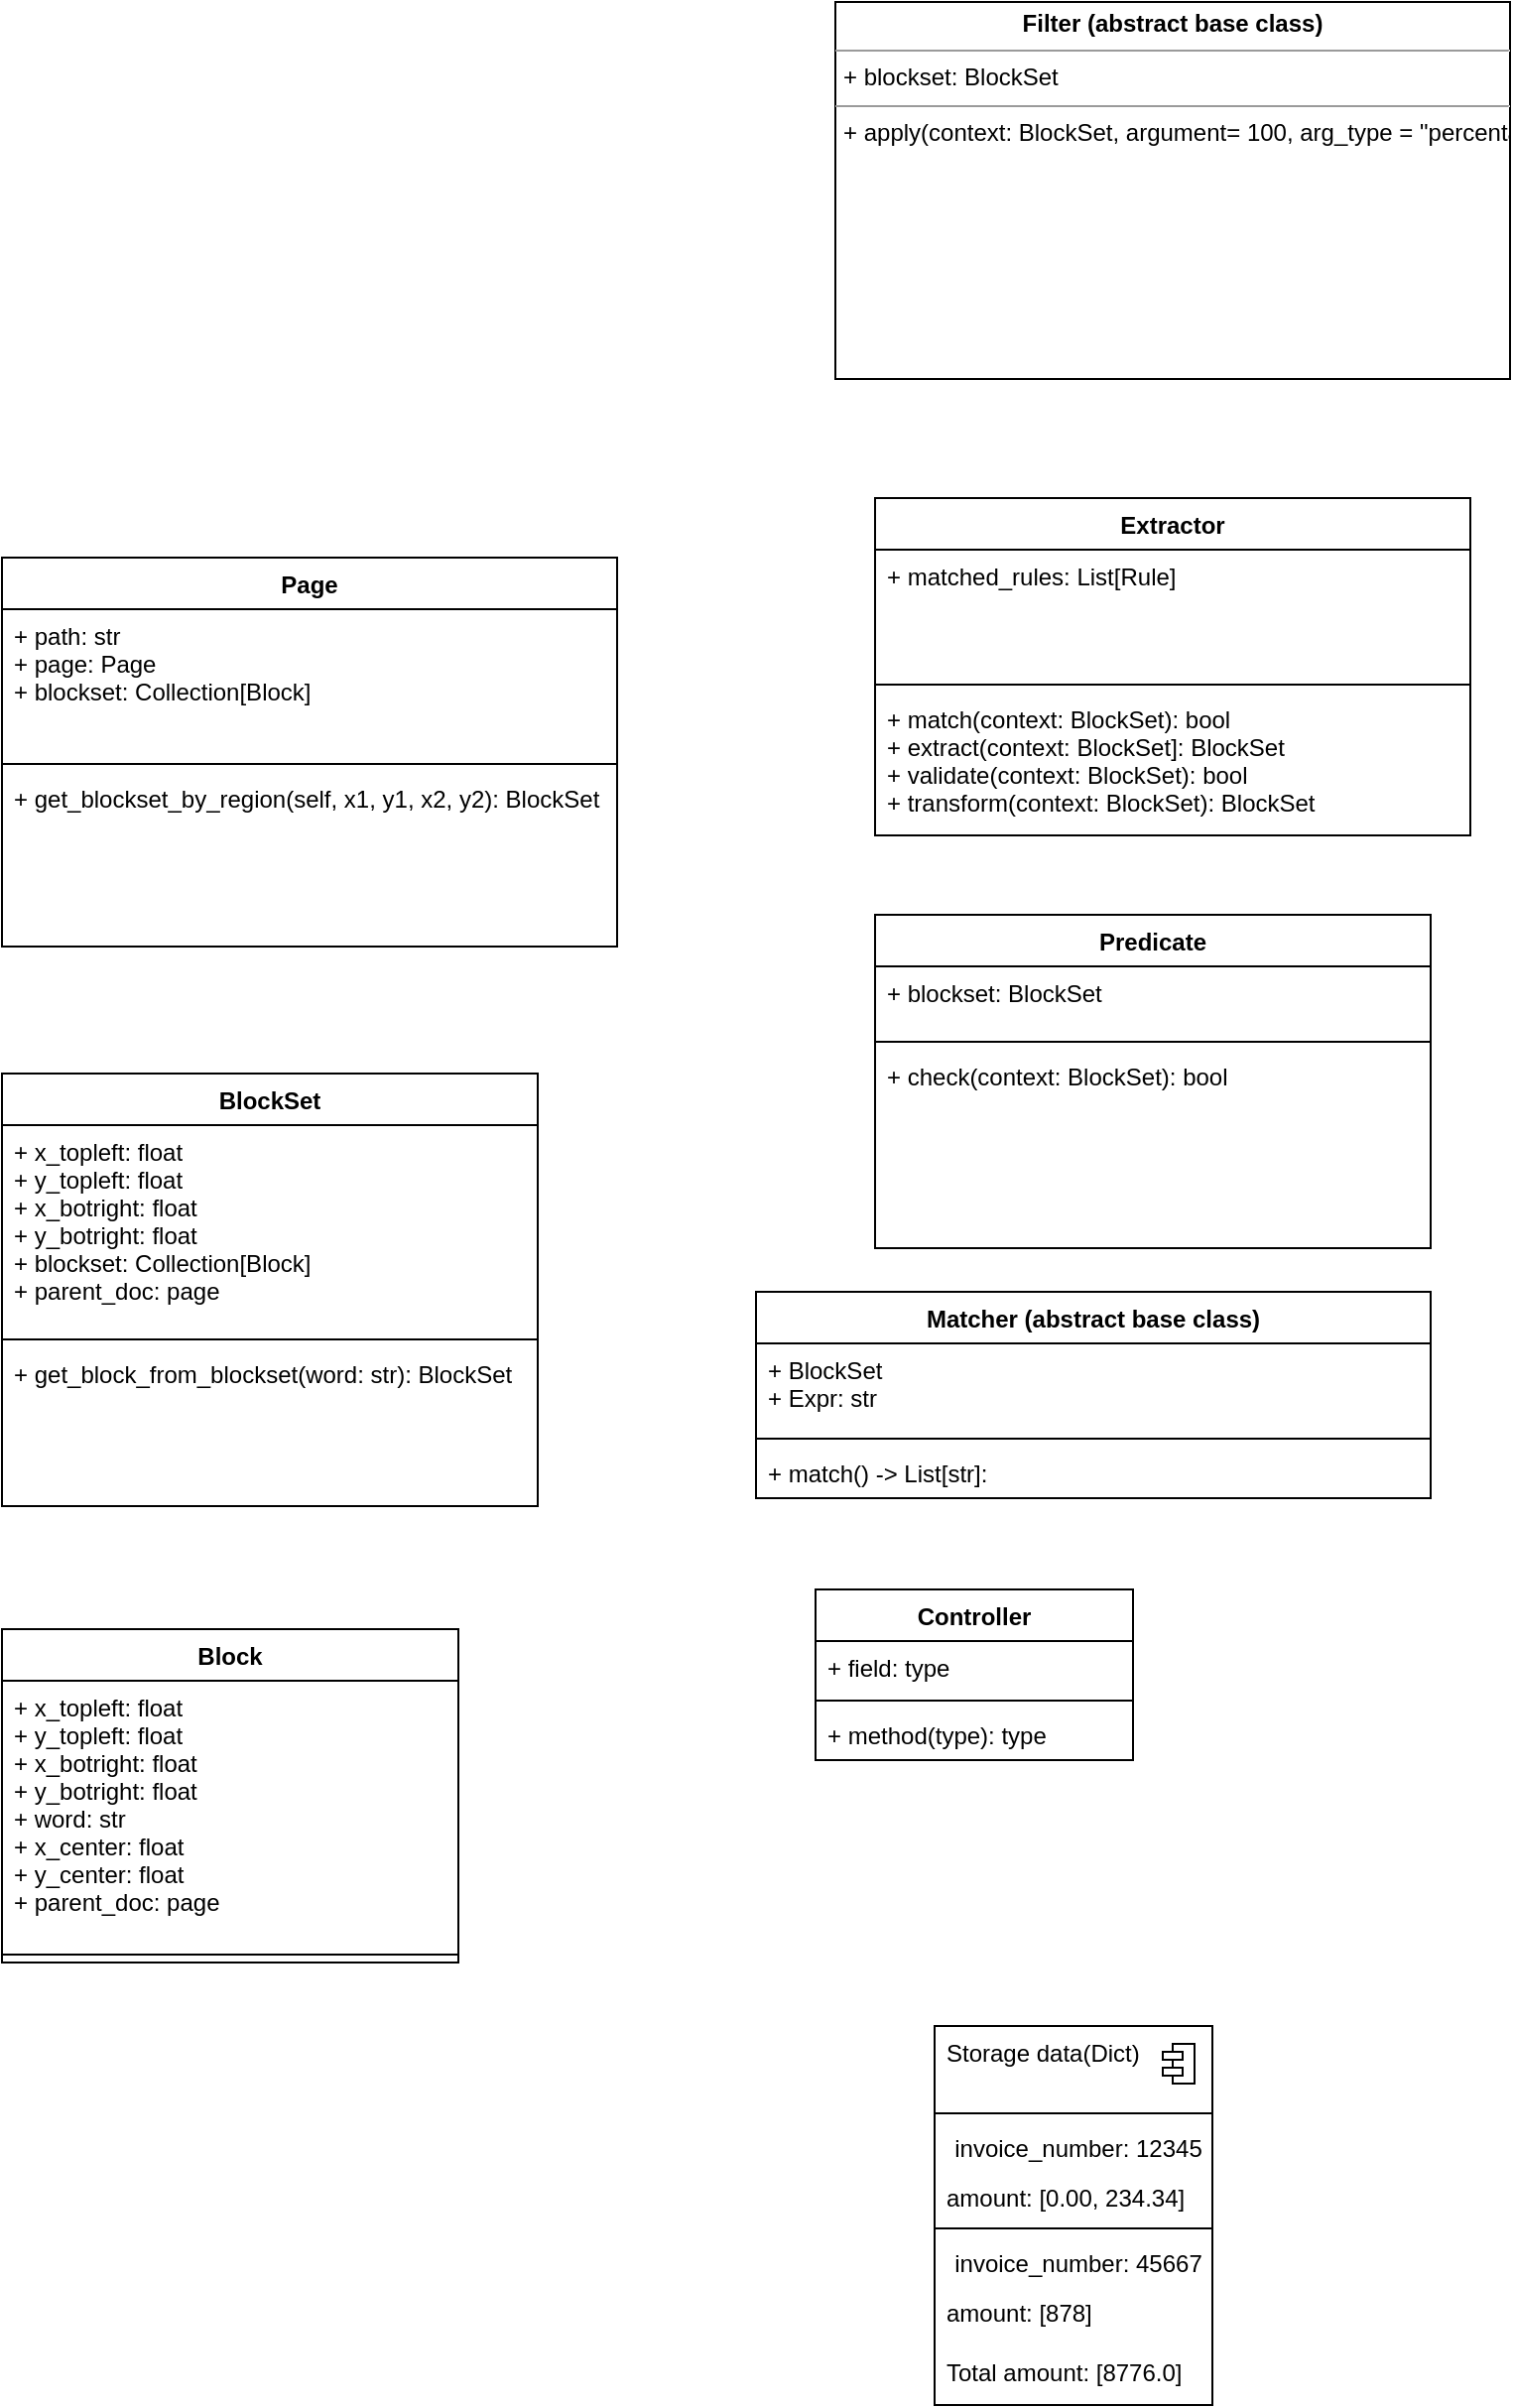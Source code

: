 <mxfile version="13.8.7" type="google"><diagram id="cWs74kzTS4GY2eX_zK8r" name="Page-1"><mxGraphModel dx="1278" dy="1636" grid="1" gridSize="10" guides="1" tooltips="1" connect="1" arrows="1" fold="1" page="1" pageScale="1" pageWidth="850" pageHeight="1100" math="0" shadow="0"><root><mxCell id="0"/><mxCell id="1" parent="0"/><mxCell id="4GDXD_8bYaY-OOg3ReHz-1" value="BlockSet" style="swimlane;fontStyle=1;align=center;verticalAlign=top;childLayout=stackLayout;horizontal=1;startSize=26;horizontalStack=0;resizeParent=1;resizeParentMax=0;resizeLast=0;collapsible=1;marginBottom=0;" parent="1" vertex="1"><mxGeometry x="80" y="60" width="270" height="218" as="geometry"/></mxCell><mxCell id="4GDXD_8bYaY-OOg3ReHz-2" value="+ x_topleft: float&#10;+ y_topleft: float&#10;+ x_botright: float&#10;+ y_botright: float&#10;+ blockset: Collection[Block]&#10;+ parent_doc: page" style="text;strokeColor=none;fillColor=none;align=left;verticalAlign=top;spacingLeft=4;spacingRight=4;overflow=hidden;rotatable=0;points=[[0,0.5],[1,0.5]];portConstraint=eastwest;" parent="4GDXD_8bYaY-OOg3ReHz-1" vertex="1"><mxGeometry y="26" width="270" height="104" as="geometry"/></mxCell><mxCell id="4GDXD_8bYaY-OOg3ReHz-3" value="" style="line;strokeWidth=1;fillColor=none;align=left;verticalAlign=middle;spacingTop=-1;spacingLeft=3;spacingRight=3;rotatable=0;labelPosition=right;points=[];portConstraint=eastwest;" parent="4GDXD_8bYaY-OOg3ReHz-1" vertex="1"><mxGeometry y="130" width="270" height="8" as="geometry"/></mxCell><mxCell id="4GDXD_8bYaY-OOg3ReHz-4" value="+ get_block_from_blockset(word: str): BlockSet" style="text;strokeColor=none;fillColor=none;align=left;verticalAlign=top;spacingLeft=4;spacingRight=4;overflow=hidden;rotatable=0;points=[[0,0.5],[1,0.5]];portConstraint=eastwest;" parent="4GDXD_8bYaY-OOg3ReHz-1" vertex="1"><mxGeometry y="138" width="270" height="80" as="geometry"/></mxCell><mxCell id="4GDXD_8bYaY-OOg3ReHz-5" value="Block" style="swimlane;fontStyle=1;align=center;verticalAlign=top;childLayout=stackLayout;horizontal=1;startSize=26;horizontalStack=0;resizeParent=1;resizeParentMax=0;resizeLast=0;collapsible=1;marginBottom=0;" parent="1" vertex="1"><mxGeometry x="80" y="340" width="230" height="168" as="geometry"/></mxCell><mxCell id="4GDXD_8bYaY-OOg3ReHz-6" value="+ x_topleft: float&#10;+ y_topleft: float&#10;+ x_botright: float&#10;+ y_botright: float &#10;+ word: str&#10;+ x_center: float&#10;+ y_center: float&#10;+ parent_doc: page" style="text;strokeColor=none;fillColor=none;align=left;verticalAlign=top;spacingLeft=4;spacingRight=4;overflow=hidden;rotatable=0;points=[[0,0.5],[1,0.5]];portConstraint=eastwest;" parent="4GDXD_8bYaY-OOg3ReHz-5" vertex="1"><mxGeometry y="26" width="230" height="134" as="geometry"/></mxCell><mxCell id="4GDXD_8bYaY-OOg3ReHz-7" value="" style="line;strokeWidth=1;fillColor=none;align=left;verticalAlign=middle;spacingTop=-1;spacingLeft=3;spacingRight=3;rotatable=0;labelPosition=right;points=[];portConstraint=eastwest;" parent="4GDXD_8bYaY-OOg3ReHz-5" vertex="1"><mxGeometry y="160" width="230" height="8" as="geometry"/></mxCell><mxCell id="4GDXD_8bYaY-OOg3ReHz-9" value="Page" style="swimlane;fontStyle=1;align=center;verticalAlign=top;childLayout=stackLayout;horizontal=1;startSize=26;horizontalStack=0;resizeParent=1;resizeParentMax=0;resizeLast=0;collapsible=1;marginBottom=0;" parent="1" vertex="1"><mxGeometry x="80" y="-200" width="310" height="196" as="geometry"/></mxCell><mxCell id="4GDXD_8bYaY-OOg3ReHz-10" value="+ path: str&#10;+ page: Page&#10;+ blockset: Collection[Block]" style="text;strokeColor=none;fillColor=none;align=left;verticalAlign=top;spacingLeft=4;spacingRight=4;overflow=hidden;rotatable=0;points=[[0,0.5],[1,0.5]];portConstraint=eastwest;" parent="4GDXD_8bYaY-OOg3ReHz-9" vertex="1"><mxGeometry y="26" width="310" height="74" as="geometry"/></mxCell><mxCell id="4GDXD_8bYaY-OOg3ReHz-11" value="" style="line;strokeWidth=1;fillColor=none;align=left;verticalAlign=middle;spacingTop=-1;spacingLeft=3;spacingRight=3;rotatable=0;labelPosition=right;points=[];portConstraint=eastwest;" parent="4GDXD_8bYaY-OOg3ReHz-9" vertex="1"><mxGeometry y="100" width="310" height="8" as="geometry"/></mxCell><mxCell id="4GDXD_8bYaY-OOg3ReHz-12" value="+ get_blockset_by_region(self, x1, y1, x2, y2): BlockSet" style="text;strokeColor=none;fillColor=none;align=left;verticalAlign=top;spacingLeft=4;spacingRight=4;overflow=hidden;rotatable=0;points=[[0,0.5],[1,0.5]];portConstraint=eastwest;" parent="4GDXD_8bYaY-OOg3ReHz-9" vertex="1"><mxGeometry y="108" width="310" height="88" as="geometry"/></mxCell><mxCell id="4GDXD_8bYaY-OOg3ReHz-13" value="Extractor" style="swimlane;fontStyle=1;align=center;verticalAlign=top;childLayout=stackLayout;horizontal=1;startSize=26;horizontalStack=0;resizeParent=1;resizeParentMax=0;resizeLast=0;collapsible=1;marginBottom=0;" parent="1" vertex="1"><mxGeometry x="520" y="-230" width="300" height="170" as="geometry"/></mxCell><mxCell id="4GDXD_8bYaY-OOg3ReHz-14" value="+ matched_rules: List[Rule]" style="text;strokeColor=none;fillColor=none;align=left;verticalAlign=top;spacingLeft=4;spacingRight=4;overflow=hidden;rotatable=0;points=[[0,0.5],[1,0.5]];portConstraint=eastwest;" parent="4GDXD_8bYaY-OOg3ReHz-13" vertex="1"><mxGeometry y="26" width="300" height="64" as="geometry"/></mxCell><mxCell id="4GDXD_8bYaY-OOg3ReHz-15" value="" style="line;strokeWidth=1;fillColor=none;align=left;verticalAlign=middle;spacingTop=-1;spacingLeft=3;spacingRight=3;rotatable=0;labelPosition=right;points=[];portConstraint=eastwest;" parent="4GDXD_8bYaY-OOg3ReHz-13" vertex="1"><mxGeometry y="90" width="300" height="8" as="geometry"/></mxCell><mxCell id="4GDXD_8bYaY-OOg3ReHz-16" value="+ match(context: BlockSet): bool&#10;+ extract(context: BlockSet]: BlockSet&#10;+ validate(context: BlockSet): bool&#10;+ transform(context: BlockSet): BlockSet" style="text;strokeColor=none;fillColor=none;align=left;verticalAlign=top;spacingLeft=4;spacingRight=4;overflow=hidden;rotatable=0;points=[[0,0.5],[1,0.5]];portConstraint=eastwest;" parent="4GDXD_8bYaY-OOg3ReHz-13" vertex="1"><mxGeometry y="98" width="300" height="72" as="geometry"/></mxCell><mxCell id="4GDXD_8bYaY-OOg3ReHz-17" value="Predicate" style="swimlane;fontStyle=1;align=center;verticalAlign=top;childLayout=stackLayout;horizontal=1;startSize=26;horizontalStack=0;resizeParent=1;resizeParentMax=0;resizeLast=0;collapsible=1;marginBottom=0;" parent="1" vertex="1"><mxGeometry x="520" y="-20" width="280" height="168" as="geometry"/></mxCell><mxCell id="4GDXD_8bYaY-OOg3ReHz-18" value="+ blockset: BlockSet" style="text;strokeColor=none;fillColor=none;align=left;verticalAlign=top;spacingLeft=4;spacingRight=4;overflow=hidden;rotatable=0;points=[[0,0.5],[1,0.5]];portConstraint=eastwest;" parent="4GDXD_8bYaY-OOg3ReHz-17" vertex="1"><mxGeometry y="26" width="280" height="34" as="geometry"/></mxCell><mxCell id="4GDXD_8bYaY-OOg3ReHz-19" value="" style="line;strokeWidth=1;fillColor=none;align=left;verticalAlign=middle;spacingTop=-1;spacingLeft=3;spacingRight=3;rotatable=0;labelPosition=right;points=[];portConstraint=eastwest;" parent="4GDXD_8bYaY-OOg3ReHz-17" vertex="1"><mxGeometry y="60" width="280" height="8" as="geometry"/></mxCell><mxCell id="4GDXD_8bYaY-OOg3ReHz-20" value="+ check(context: BlockSet): bool" style="text;strokeColor=none;fillColor=none;align=left;verticalAlign=top;spacingLeft=4;spacingRight=4;overflow=hidden;rotatable=0;points=[[0,0.5],[1,0.5]];portConstraint=eastwest;" parent="4GDXD_8bYaY-OOg3ReHz-17" vertex="1"><mxGeometry y="68" width="280" height="100" as="geometry"/></mxCell><mxCell id="4GDXD_8bYaY-OOg3ReHz-22" value="" style="fontStyle=1;align=center;verticalAlign=top;childLayout=stackLayout;horizontal=1;horizontalStack=0;resizeParent=1;resizeParentMax=0;resizeLast=0;marginBottom=0;" parent="1" vertex="1"><mxGeometry x="550" y="540" width="140" height="191" as="geometry"/></mxCell><mxCell id="4GDXD_8bYaY-OOg3ReHz-23" value="Storage data(Dict)" style="html=1;align=left;spacingLeft=4;verticalAlign=top;strokeColor=none;fillColor=none;" parent="4GDXD_8bYaY-OOg3ReHz-22" vertex="1"><mxGeometry width="140" height="40" as="geometry"/></mxCell><mxCell id="4GDXD_8bYaY-OOg3ReHz-24" value="" style="shape=module;jettyWidth=10;jettyHeight=4;" parent="4GDXD_8bYaY-OOg3ReHz-23" vertex="1"><mxGeometry x="1" width="16" height="20" relative="1" as="geometry"><mxPoint x="-25" y="9" as="offset"/></mxGeometry></mxCell><mxCell id="4GDXD_8bYaY-OOg3ReHz-25" value="" style="line;strokeWidth=1;fillColor=none;align=left;verticalAlign=middle;spacingTop=-1;spacingLeft=3;spacingRight=3;rotatable=0;labelPosition=right;points=[];portConstraint=eastwest;" parent="4GDXD_8bYaY-OOg3ReHz-22" vertex="1"><mxGeometry y="40" width="140" height="8" as="geometry"/></mxCell><mxCell id="4GDXD_8bYaY-OOg3ReHz-26" value="invoice_number: 12345" style="html=1;align=center;spacingLeft=4;verticalAlign=top;strokeColor=none;fillColor=none;" parent="4GDXD_8bYaY-OOg3ReHz-22" vertex="1"><mxGeometry y="48" width="140" height="25" as="geometry"/></mxCell><mxCell id="4GDXD_8bYaY-OOg3ReHz-27" value="amount: [0.00, 234.34]" style="html=1;align=left;spacingLeft=4;verticalAlign=top;strokeColor=none;fillColor=none;" parent="4GDXD_8bYaY-OOg3ReHz-22" vertex="1"><mxGeometry y="73" width="140" height="25" as="geometry"/></mxCell><mxCell id="4GDXD_8bYaY-OOg3ReHz-28" value="" style="line;strokeWidth=1;fillColor=none;align=left;verticalAlign=middle;spacingTop=-1;spacingLeft=3;spacingRight=3;rotatable=0;labelPosition=right;points=[];portConstraint=eastwest;" parent="4GDXD_8bYaY-OOg3ReHz-22" vertex="1"><mxGeometry y="98" width="140" height="8" as="geometry"/></mxCell><mxCell id="4GDXD_8bYaY-OOg3ReHz-29" value="invoice_number: 45667" style="html=1;align=center;spacingLeft=4;verticalAlign=top;strokeColor=none;fillColor=none;" parent="4GDXD_8bYaY-OOg3ReHz-22" vertex="1"><mxGeometry y="106" width="140" height="25" as="geometry"/></mxCell><mxCell id="4GDXD_8bYaY-OOg3ReHz-30" value="amount: [878]" style="html=1;align=left;spacingLeft=4;verticalAlign=top;strokeColor=none;fillColor=none;" parent="4GDXD_8bYaY-OOg3ReHz-22" vertex="1"><mxGeometry y="131" width="140" height="30" as="geometry"/></mxCell><mxCell id="4GDXD_8bYaY-OOg3ReHz-31" value="Total amount: [8776.0]" style="html=1;align=left;spacingLeft=4;verticalAlign=top;strokeColor=none;fillColor=none;" parent="4GDXD_8bYaY-OOg3ReHz-22" vertex="1"><mxGeometry y="161" width="140" height="30" as="geometry"/></mxCell><mxCell id="WMmhSUwkgTTwh3GtN34E-5" value="&lt;p style=&quot;margin: 0px ; margin-top: 4px ; text-align: center&quot;&gt;&lt;b&gt;Filter (abstract base class)&lt;/b&gt;&lt;/p&gt;&lt;hr size=&quot;1&quot;&gt;&lt;p style=&quot;margin: 0px ; margin-left: 4px&quot;&gt;+ blockset: BlockSet&lt;/p&gt;&lt;hr size=&quot;1&quot;&gt;&lt;p style=&quot;margin: 0px ; margin-left: 4px&quot;&gt;+ apply(context: BlockSet, argument= 100, arg_type = &quot;percentage&quot;) -&amp;gt; BlockSet:&lt;/p&gt;" style="verticalAlign=top;align=left;overflow=fill;fontSize=12;fontFamily=Helvetica;html=1;" vertex="1" parent="1"><mxGeometry x="500" y="-480" width="340" height="190" as="geometry"/></mxCell><mxCell id="WMmhSUwkgTTwh3GtN34E-10" value="Matcher (abstract base class)" style="swimlane;fontStyle=1;align=center;verticalAlign=top;childLayout=stackLayout;horizontal=1;startSize=26;horizontalStack=0;resizeParent=1;resizeParentMax=0;resizeLast=0;collapsible=1;marginBottom=0;" vertex="1" parent="1"><mxGeometry x="460" y="170" width="340" height="104" as="geometry"/></mxCell><mxCell id="WMmhSUwkgTTwh3GtN34E-11" value="+ BlockSet&#10;+ Expr: str" style="text;strokeColor=none;fillColor=none;align=left;verticalAlign=top;spacingLeft=4;spacingRight=4;overflow=hidden;rotatable=0;points=[[0,0.5],[1,0.5]];portConstraint=eastwest;" vertex="1" parent="WMmhSUwkgTTwh3GtN34E-10"><mxGeometry y="26" width="340" height="44" as="geometry"/></mxCell><mxCell id="WMmhSUwkgTTwh3GtN34E-12" value="" style="line;strokeWidth=1;fillColor=none;align=left;verticalAlign=middle;spacingTop=-1;spacingLeft=3;spacingRight=3;rotatable=0;labelPosition=right;points=[];portConstraint=eastwest;" vertex="1" parent="WMmhSUwkgTTwh3GtN34E-10"><mxGeometry y="70" width="340" height="8" as="geometry"/></mxCell><mxCell id="WMmhSUwkgTTwh3GtN34E-13" value="+ match() -&gt; List[str]:" style="text;strokeColor=none;fillColor=none;align=left;verticalAlign=top;spacingLeft=4;spacingRight=4;overflow=hidden;rotatable=0;points=[[0,0.5],[1,0.5]];portConstraint=eastwest;" vertex="1" parent="WMmhSUwkgTTwh3GtN34E-10"><mxGeometry y="78" width="340" height="26" as="geometry"/></mxCell><mxCell id="WMmhSUwkgTTwh3GtN34E-14" value="Controller" style="swimlane;fontStyle=1;align=center;verticalAlign=top;childLayout=stackLayout;horizontal=1;startSize=26;horizontalStack=0;resizeParent=1;resizeParentMax=0;resizeLast=0;collapsible=1;marginBottom=0;" vertex="1" parent="1"><mxGeometry x="490" y="320" width="160" height="86" as="geometry"/></mxCell><mxCell id="WMmhSUwkgTTwh3GtN34E-15" value="+ field: type" style="text;strokeColor=none;fillColor=none;align=left;verticalAlign=top;spacingLeft=4;spacingRight=4;overflow=hidden;rotatable=0;points=[[0,0.5],[1,0.5]];portConstraint=eastwest;" vertex="1" parent="WMmhSUwkgTTwh3GtN34E-14"><mxGeometry y="26" width="160" height="26" as="geometry"/></mxCell><mxCell id="WMmhSUwkgTTwh3GtN34E-16" value="" style="line;strokeWidth=1;fillColor=none;align=left;verticalAlign=middle;spacingTop=-1;spacingLeft=3;spacingRight=3;rotatable=0;labelPosition=right;points=[];portConstraint=eastwest;" vertex="1" parent="WMmhSUwkgTTwh3GtN34E-14"><mxGeometry y="52" width="160" height="8" as="geometry"/></mxCell><mxCell id="WMmhSUwkgTTwh3GtN34E-17" value="+ method(type): type" style="text;strokeColor=none;fillColor=none;align=left;verticalAlign=top;spacingLeft=4;spacingRight=4;overflow=hidden;rotatable=0;points=[[0,0.5],[1,0.5]];portConstraint=eastwest;" vertex="1" parent="WMmhSUwkgTTwh3GtN34E-14"><mxGeometry y="60" width="160" height="26" as="geometry"/></mxCell></root></mxGraphModel></diagram></mxfile>